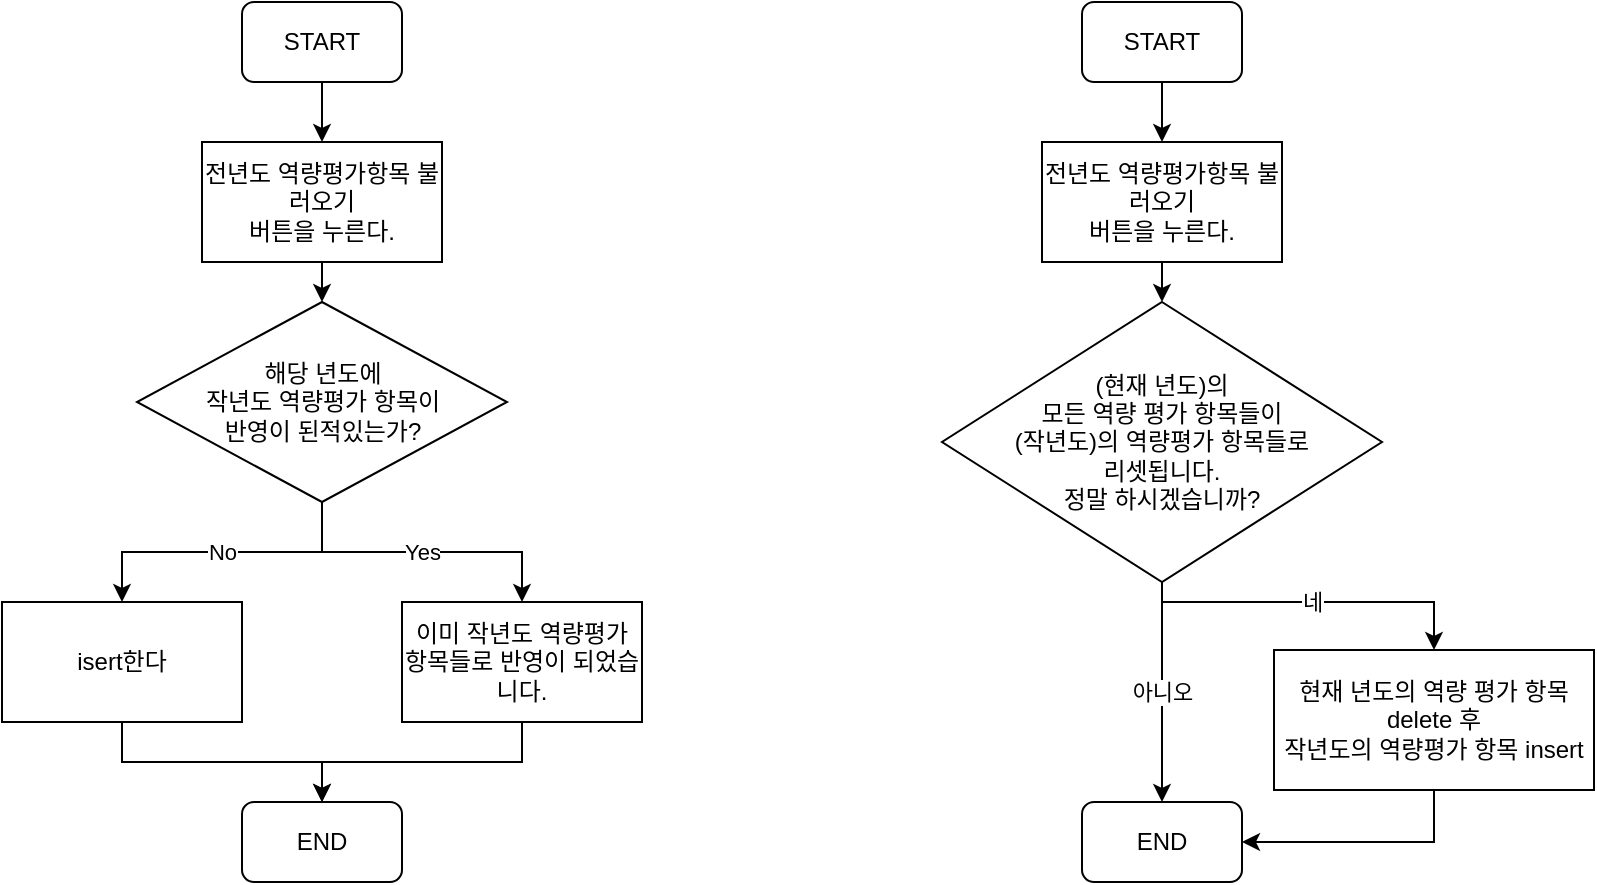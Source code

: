 <mxfile version="20.2.5" type="github">
  <diagram id="_BZ3kFJpqRjqWwF1kyh3" name="페이지-1">
    <mxGraphModel dx="992" dy="547" grid="0" gridSize="10" guides="1" tooltips="1" connect="1" arrows="1" fold="1" page="0" pageScale="1" pageWidth="827" pageHeight="1169" math="0" shadow="0">
      <root>
        <mxCell id="0" />
        <mxCell id="1" parent="0" />
        <mxCell id="g1alMhvORCVJ9S5wz74o-3" style="edgeStyle=orthogonalEdgeStyle;rounded=0;orthogonalLoop=1;jettySize=auto;html=1;exitX=0.5;exitY=1;exitDx=0;exitDy=0;entryX=0.5;entryY=0;entryDx=0;entryDy=0;" edge="1" parent="1" source="g1alMhvORCVJ9S5wz74o-1" target="g1alMhvORCVJ9S5wz74o-2">
          <mxGeometry relative="1" as="geometry" />
        </mxCell>
        <mxCell id="g1alMhvORCVJ9S5wz74o-1" value="START" style="rounded=1;whiteSpace=wrap;html=1;" vertex="1" parent="1">
          <mxGeometry x="170" y="60" width="80" height="40" as="geometry" />
        </mxCell>
        <mxCell id="g1alMhvORCVJ9S5wz74o-8" style="edgeStyle=orthogonalEdgeStyle;rounded=0;orthogonalLoop=1;jettySize=auto;html=1;exitX=0.5;exitY=1;exitDx=0;exitDy=0;entryX=0.5;entryY=0;entryDx=0;entryDy=0;" edge="1" parent="1" source="g1alMhvORCVJ9S5wz74o-2" target="g1alMhvORCVJ9S5wz74o-7">
          <mxGeometry relative="1" as="geometry" />
        </mxCell>
        <mxCell id="g1alMhvORCVJ9S5wz74o-2" value="전년도 역량평가항목 불러오기&lt;br&gt;버튼을 누른다." style="rounded=0;whiteSpace=wrap;html=1;" vertex="1" parent="1">
          <mxGeometry x="150" y="130" width="120" height="60" as="geometry" />
        </mxCell>
        <mxCell id="g1alMhvORCVJ9S5wz74o-4" style="edgeStyle=orthogonalEdgeStyle;rounded=0;orthogonalLoop=1;jettySize=auto;html=1;exitX=0.5;exitY=1;exitDx=0;exitDy=0;entryX=0.5;entryY=0;entryDx=0;entryDy=0;" edge="1" parent="1" source="g1alMhvORCVJ9S5wz74o-5" target="g1alMhvORCVJ9S5wz74o-6">
          <mxGeometry relative="1" as="geometry" />
        </mxCell>
        <mxCell id="g1alMhvORCVJ9S5wz74o-5" value="START" style="rounded=1;whiteSpace=wrap;html=1;" vertex="1" parent="1">
          <mxGeometry x="590" y="60" width="80" height="40" as="geometry" />
        </mxCell>
        <mxCell id="g1alMhvORCVJ9S5wz74o-16" style="edgeStyle=orthogonalEdgeStyle;rounded=0;orthogonalLoop=1;jettySize=auto;html=1;exitX=0.5;exitY=1;exitDx=0;exitDy=0;entryX=0.5;entryY=0;entryDx=0;entryDy=0;" edge="1" parent="1" source="g1alMhvORCVJ9S5wz74o-6" target="g1alMhvORCVJ9S5wz74o-15">
          <mxGeometry relative="1" as="geometry" />
        </mxCell>
        <mxCell id="g1alMhvORCVJ9S5wz74o-6" value="전년도 역량평가항목 불러오기&lt;br&gt;버튼을 누른다." style="rounded=0;whiteSpace=wrap;html=1;" vertex="1" parent="1">
          <mxGeometry x="570" y="130" width="120" height="60" as="geometry" />
        </mxCell>
        <mxCell id="g1alMhvORCVJ9S5wz74o-11" value="No" style="edgeStyle=orthogonalEdgeStyle;rounded=0;orthogonalLoop=1;jettySize=auto;html=1;exitX=0.5;exitY=1;exitDx=0;exitDy=0;entryX=0.5;entryY=0;entryDx=0;entryDy=0;" edge="1" parent="1" source="g1alMhvORCVJ9S5wz74o-7" target="g1alMhvORCVJ9S5wz74o-9">
          <mxGeometry relative="1" as="geometry" />
        </mxCell>
        <mxCell id="g1alMhvORCVJ9S5wz74o-12" value="Yes" style="edgeStyle=orthogonalEdgeStyle;rounded=0;orthogonalLoop=1;jettySize=auto;html=1;exitX=0.5;exitY=1;exitDx=0;exitDy=0;entryX=0.5;entryY=0;entryDx=0;entryDy=0;" edge="1" parent="1" source="g1alMhvORCVJ9S5wz74o-7" target="g1alMhvORCVJ9S5wz74o-10">
          <mxGeometry relative="1" as="geometry" />
        </mxCell>
        <mxCell id="g1alMhvORCVJ9S5wz74o-7" value="해당 년도에 &lt;br&gt;작년도 역량평가 항목이 &lt;br&gt;반영이 된적있는가?" style="rhombus;whiteSpace=wrap;html=1;" vertex="1" parent="1">
          <mxGeometry x="117.5" y="210" width="185" height="100" as="geometry" />
        </mxCell>
        <mxCell id="g1alMhvORCVJ9S5wz74o-19" style="edgeStyle=orthogonalEdgeStyle;rounded=0;orthogonalLoop=1;jettySize=auto;html=1;exitX=0.5;exitY=1;exitDx=0;exitDy=0;" edge="1" parent="1" source="g1alMhvORCVJ9S5wz74o-9" target="g1alMhvORCVJ9S5wz74o-18">
          <mxGeometry relative="1" as="geometry" />
        </mxCell>
        <mxCell id="g1alMhvORCVJ9S5wz74o-9" value="isert한다" style="rounded=0;whiteSpace=wrap;html=1;" vertex="1" parent="1">
          <mxGeometry x="50" y="360" width="120" height="60" as="geometry" />
        </mxCell>
        <mxCell id="g1alMhvORCVJ9S5wz74o-20" style="edgeStyle=orthogonalEdgeStyle;rounded=0;orthogonalLoop=1;jettySize=auto;html=1;exitX=0.5;exitY=1;exitDx=0;exitDy=0;entryX=0.5;entryY=0;entryDx=0;entryDy=0;" edge="1" parent="1" source="g1alMhvORCVJ9S5wz74o-10" target="g1alMhvORCVJ9S5wz74o-18">
          <mxGeometry relative="1" as="geometry" />
        </mxCell>
        <mxCell id="g1alMhvORCVJ9S5wz74o-10" value="이미 작년도 역량평가 항목들로 반영이 되었습니다." style="rounded=0;whiteSpace=wrap;html=1;" vertex="1" parent="1">
          <mxGeometry x="250" y="360" width="120" height="60" as="geometry" />
        </mxCell>
        <mxCell id="g1alMhvORCVJ9S5wz74o-23" value="아니오" style="edgeStyle=orthogonalEdgeStyle;rounded=0;orthogonalLoop=1;jettySize=auto;html=1;exitX=0.5;exitY=1;exitDx=0;exitDy=0;entryX=0.5;entryY=0;entryDx=0;entryDy=0;" edge="1" parent="1" source="g1alMhvORCVJ9S5wz74o-15" target="g1alMhvORCVJ9S5wz74o-22">
          <mxGeometry relative="1" as="geometry" />
        </mxCell>
        <mxCell id="g1alMhvORCVJ9S5wz74o-25" value="네" style="edgeStyle=orthogonalEdgeStyle;rounded=0;orthogonalLoop=1;jettySize=auto;html=1;exitX=0.5;exitY=1;exitDx=0;exitDy=0;entryX=0.5;entryY=0;entryDx=0;entryDy=0;" edge="1" parent="1" source="g1alMhvORCVJ9S5wz74o-15" target="g1alMhvORCVJ9S5wz74o-24">
          <mxGeometry relative="1" as="geometry">
            <Array as="points">
              <mxPoint x="630" y="360" />
              <mxPoint x="766" y="360" />
            </Array>
          </mxGeometry>
        </mxCell>
        <mxCell id="g1alMhvORCVJ9S5wz74o-15" value="(현재 년도)의 &lt;br&gt;모든 역량 평가 항목들이&lt;br&gt;(작년도)의 역량평가 항목들로 &lt;br&gt;리셋됩니다.&lt;br&gt;정말 하시겠습니까?" style="rhombus;whiteSpace=wrap;html=1;" vertex="1" parent="1">
          <mxGeometry x="520" y="210" width="220" height="140" as="geometry" />
        </mxCell>
        <mxCell id="g1alMhvORCVJ9S5wz74o-18" value="END" style="rounded=1;whiteSpace=wrap;html=1;" vertex="1" parent="1">
          <mxGeometry x="170" y="460" width="80" height="40" as="geometry" />
        </mxCell>
        <mxCell id="g1alMhvORCVJ9S5wz74o-22" value="END" style="rounded=1;whiteSpace=wrap;html=1;" vertex="1" parent="1">
          <mxGeometry x="590" y="460" width="80" height="40" as="geometry" />
        </mxCell>
        <mxCell id="g1alMhvORCVJ9S5wz74o-26" style="edgeStyle=orthogonalEdgeStyle;rounded=0;orthogonalLoop=1;jettySize=auto;html=1;exitX=0.5;exitY=1;exitDx=0;exitDy=0;entryX=1;entryY=0.5;entryDx=0;entryDy=0;" edge="1" parent="1" source="g1alMhvORCVJ9S5wz74o-24" target="g1alMhvORCVJ9S5wz74o-22">
          <mxGeometry relative="1" as="geometry" />
        </mxCell>
        <mxCell id="g1alMhvORCVJ9S5wz74o-24" value="현재 년도의 역량 평가 항목 delete 후 &lt;br&gt;작년도의 역량평가 항목 insert" style="rounded=0;whiteSpace=wrap;html=1;" vertex="1" parent="1">
          <mxGeometry x="686" y="384" width="160" height="70" as="geometry" />
        </mxCell>
      </root>
    </mxGraphModel>
  </diagram>
</mxfile>
